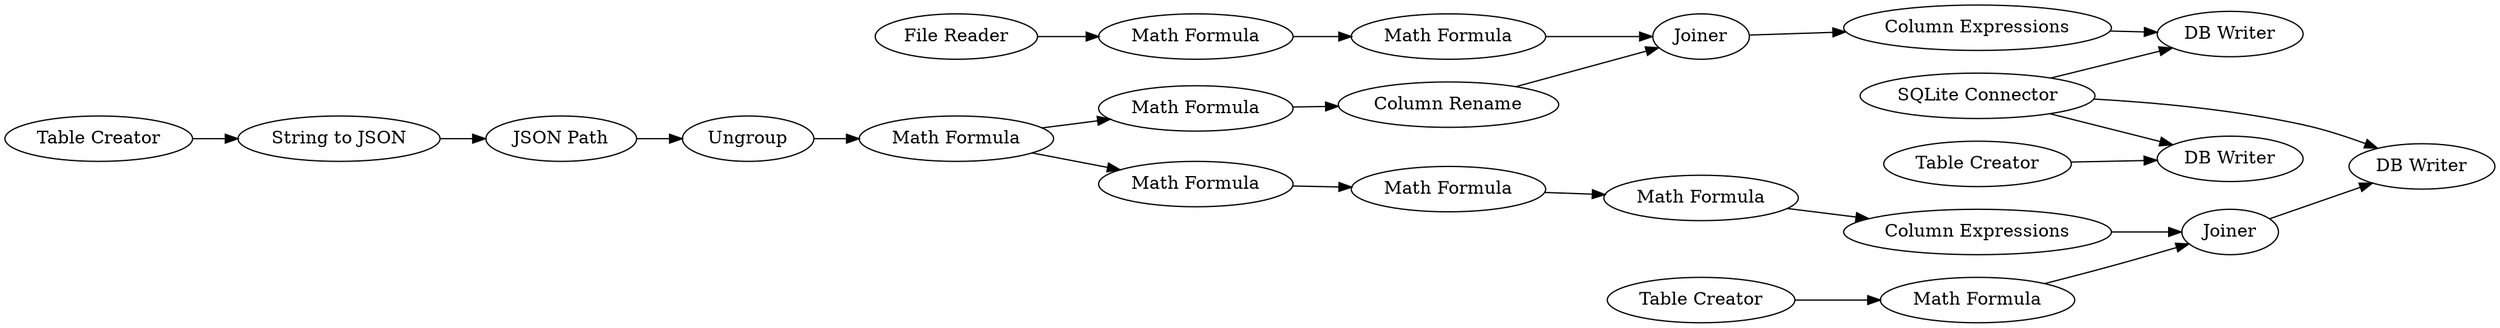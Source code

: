 digraph {
	1 [label="SQLite Connector"]
	2 [label="Table Creator"]
	3 [label="String to JSON"]
	4 [label="JSON Path"]
	5 [label=Ungroup]
	6 [label="Math Formula"]
	7 [label="Math Formula"]
	8 [label="Math Formula"]
	9 [label="Table Creator"]
	10 [label="Math Formula"]
	11 [label="Math Formula"]
	12 [label=Joiner]
	13 [label="DB Writer"]
	14 [label="File Reader"]
	15 [label="Math Formula"]
	16 [label="Math Formula"]
	17 [label=Joiner]
	18 [label="Column Rename"]
	19 [label="Math Formula"]
	20 [label="Column Expressions"]
	21 [label="DB Writer"]
	22 [label="Table Creator"]
	23 [label="DB Writer"]
	24 [label="Column Expressions"]
	1 -> 13
	1 -> 21
	1 -> 23
	2 -> 3
	3 -> 4
	4 -> 5
	5 -> 6
	6 -> 7
	6 -> 16
	7 -> 8
	8 -> 11
	9 -> 10
	10 -> 12
	11 -> 24
	12 -> 13
	14 -> 15
	15 -> 19
	16 -> 18
	17 -> 20
	18 -> 17
	19 -> 17
	20 -> 21
	22 -> 23
	24 -> 12
	rankdir=LR
}
